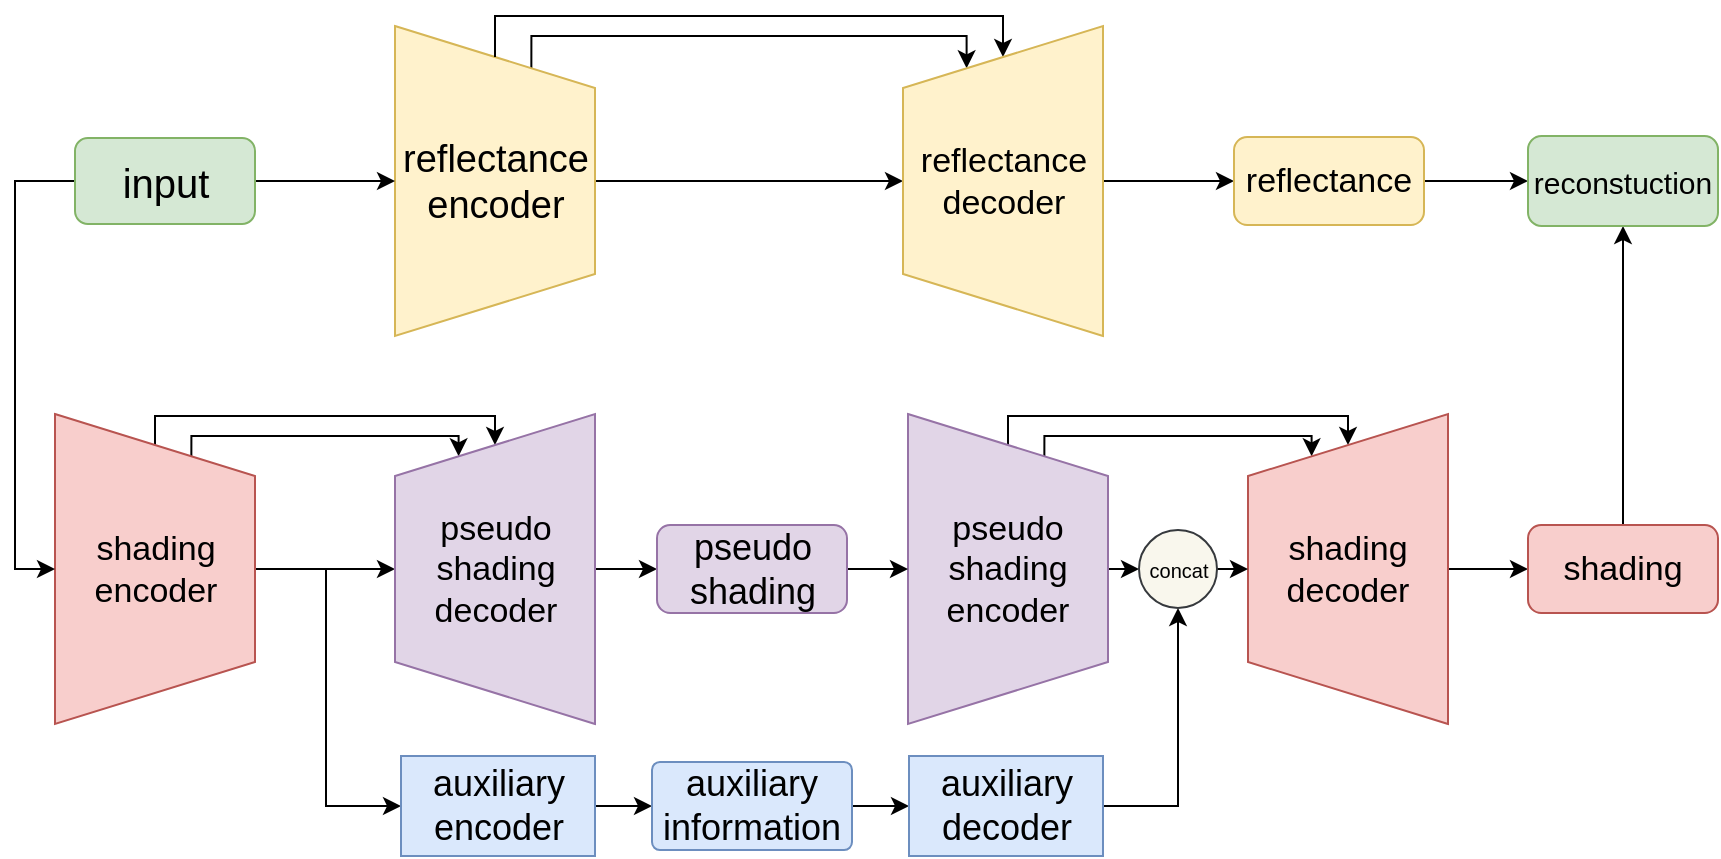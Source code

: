 <mxfile version="10.9.8" type="github"><diagram id="Y-kMSOKjW8Po2TOWRjTv" name="Page-1"><mxGraphModel dx="920" dy="454" grid="1" gridSize="10" guides="1" tooltips="1" connect="1" arrows="1" fold="1" page="1" pageScale="1" pageWidth="827" pageHeight="1169" math="0" shadow="0"><root><mxCell id="0"/><mxCell id="1" parent="0"/><mxCell id="Raz9EJKGNdeqzdveHmFa-4" style="edgeStyle=orthogonalEdgeStyle;rounded=0;orthogonalLoop=1;jettySize=auto;html=1;exitX=0.5;exitY=0;exitDx=0;exitDy=0;entryX=0.5;entryY=0;entryDx=0;entryDy=0;" parent="1" source="Raz9EJKGNdeqzdveHmFa-2" target="Raz9EJKGNdeqzdveHmFa-3" edge="1"><mxGeometry relative="1" as="geometry"/></mxCell><mxCell id="N_RV5JD7PrWw9uy53bvZ-52" style="edgeStyle=orthogonalEdgeStyle;rounded=0;orthogonalLoop=1;jettySize=auto;html=1;exitX=0;exitY=0.25;exitDx=0;exitDy=0;entryX=1;entryY=0.25;entryDx=0;entryDy=0;strokeColor=#000000;fontColor=#FF3399;" edge="1" parent="1" source="Raz9EJKGNdeqzdveHmFa-2" target="Raz9EJKGNdeqzdveHmFa-3"><mxGeometry relative="1" as="geometry"><Array as="points"><mxPoint x="269" y="240"/><mxPoint x="486" y="240"/></Array></mxGeometry></mxCell><mxCell id="Raz9EJKGNdeqzdveHmFa-2" value="&lt;font style=&quot;font-size: 19px&quot;&gt;reflectance&lt;br&gt;encoder&lt;/font&gt;" style="shape=trapezoid;perimeter=trapezoidPerimeter;whiteSpace=wrap;html=1;rotation=0;direction=south;fillColor=#fff2cc;strokeColor=#d6b656;" parent="1" vertex="1"><mxGeometry x="200.5" y="235" width="100" height="155" as="geometry"/></mxCell><mxCell id="Raz9EJKGNdeqzdveHmFa-19" style="edgeStyle=orthogonalEdgeStyle;rounded=0;orthogonalLoop=1;jettySize=auto;html=1;exitX=0.5;exitY=1;exitDx=0;exitDy=0;entryX=0;entryY=0.5;entryDx=0;entryDy=0;" parent="1" source="Raz9EJKGNdeqzdveHmFa-3" target="Raz9EJKGNdeqzdveHmFa-17" edge="1"><mxGeometry relative="1" as="geometry"/></mxCell><mxCell id="N_RV5JD7PrWw9uy53bvZ-54" style="edgeStyle=orthogonalEdgeStyle;rounded=0;orthogonalLoop=1;jettySize=auto;html=1;strokeColor=#000000;fontColor=#FF3399;entryX=1;entryY=0.5;entryDx=0;entryDy=0;exitX=0;exitY=0.5;exitDx=0;exitDy=0;" edge="1" parent="1" source="Raz9EJKGNdeqzdveHmFa-2" target="Raz9EJKGNdeqzdveHmFa-3"><mxGeometry relative="1" as="geometry"><mxPoint x="251" y="240" as="sourcePoint"/><Array as="points"><mxPoint x="250" y="230"/><mxPoint x="505" y="230"/></Array></mxGeometry></mxCell><mxCell id="Raz9EJKGNdeqzdveHmFa-3" value="&lt;font style=&quot;font-size: 17px&quot;&gt;reflectance&lt;br&gt;decoder&lt;/font&gt;" style="shape=trapezoid;perimeter=trapezoidPerimeter;whiteSpace=wrap;html=1;rotation=0;direction=north;fillColor=#fff2cc;strokeColor=#d6b656;" parent="1" vertex="1"><mxGeometry x="454.5" y="235" width="100" height="155" as="geometry"/></mxCell><mxCell id="Raz9EJKGNdeqzdveHmFa-7" style="edgeStyle=orthogonalEdgeStyle;rounded=0;orthogonalLoop=1;jettySize=auto;html=1;exitX=0.5;exitY=0;exitDx=0;exitDy=0;entryX=0.5;entryY=0;entryDx=0;entryDy=0;horizontal=1;" parent="1" source="Raz9EJKGNdeqzdveHmFa-5" target="Raz9EJKGNdeqzdveHmFa-6" edge="1"><mxGeometry relative="1" as="geometry"/></mxCell><mxCell id="N_RV5JD7PrWw9uy53bvZ-1" style="edgeStyle=orthogonalEdgeStyle;rounded=0;orthogonalLoop=1;jettySize=auto;html=1;exitX=0;exitY=0.25;exitDx=0;exitDy=0;entryX=1;entryY=0.25;entryDx=0;entryDy=0;strokeColor=#000000;" edge="1" parent="1" source="Raz9EJKGNdeqzdveHmFa-5" target="Raz9EJKGNdeqzdveHmFa-6"><mxGeometry relative="1" as="geometry"><Array as="points"><mxPoint x="99" y="440"/><mxPoint x="232" y="440"/></Array></mxGeometry></mxCell><mxCell id="N_RV5JD7PrWw9uy53bvZ-2" style="edgeStyle=orthogonalEdgeStyle;rounded=0;orthogonalLoop=1;jettySize=auto;html=1;exitX=0;exitY=0.5;exitDx=0;exitDy=0;entryX=1;entryY=0.5;entryDx=0;entryDy=0;strokeColor=#000000;" edge="1" parent="1" source="Raz9EJKGNdeqzdveHmFa-5" target="Raz9EJKGNdeqzdveHmFa-6"><mxGeometry relative="1" as="geometry"><Array as="points"><mxPoint x="80" y="430"/><mxPoint x="250" y="430"/></Array></mxGeometry></mxCell><mxCell id="N_RV5JD7PrWw9uy53bvZ-7" style="edgeStyle=orthogonalEdgeStyle;rounded=0;orthogonalLoop=1;jettySize=auto;html=1;entryX=0;entryY=0.5;entryDx=0;entryDy=0;strokeColor=#000000;fontColor=#FF3399;verticalAlign=middle;" edge="1" parent="1" target="N_RV5JD7PrWw9uy53bvZ-4"><mxGeometry relative="1" as="geometry"><mxPoint x="166" y="507" as="sourcePoint"/><Array as="points"><mxPoint x="166" y="625"/></Array></mxGeometry></mxCell><mxCell id="Raz9EJKGNdeqzdveHmFa-5" value="&lt;font style=&quot;font-size: 17px&quot;&gt;shading&lt;br&gt;encoder&lt;/font&gt;" style="shape=trapezoid;perimeter=trapezoidPerimeter;whiteSpace=wrap;html=1;rotation=0;direction=south;fillColor=#f8cecc;strokeColor=#b85450;" parent="1" vertex="1"><mxGeometry x="30.5" y="429" width="100" height="155" as="geometry"/></mxCell><mxCell id="Raz9EJKGNdeqzdveHmFa-21" style="edgeStyle=orthogonalEdgeStyle;rounded=0;orthogonalLoop=1;jettySize=auto;html=1;exitX=0.5;exitY=1;exitDx=0;exitDy=0;entryX=0;entryY=0.5;entryDx=0;entryDy=0;" parent="1" source="Raz9EJKGNdeqzdveHmFa-6" target="Raz9EJKGNdeqzdveHmFa-20" edge="1"><mxGeometry relative="1" as="geometry"/></mxCell><mxCell id="Raz9EJKGNdeqzdveHmFa-6" value="&lt;font style=&quot;font-size: 17px&quot;&gt;pseudo&lt;br&gt;shading&lt;br&gt;decoder&lt;/font&gt;" style="shape=trapezoid;perimeter=trapezoidPerimeter;whiteSpace=wrap;html=1;rotation=0;direction=north;fillColor=#e1d5e7;strokeColor=#9673a6;" parent="1" vertex="1"><mxGeometry x="200.5" y="429" width="100" height="155" as="geometry"/></mxCell><mxCell id="N_RV5JD7PrWw9uy53bvZ-22" style="edgeStyle=orthogonalEdgeStyle;rounded=0;orthogonalLoop=1;jettySize=auto;html=1;exitX=0.5;exitY=0;exitDx=0;exitDy=0;entryX=0;entryY=0.5;entryDx=0;entryDy=0;strokeColor=#000000;fontColor=#FF3399;" edge="1" parent="1" source="Raz9EJKGNdeqzdveHmFa-8" target="N_RV5JD7PrWw9uy53bvZ-15"><mxGeometry relative="1" as="geometry"/></mxCell><mxCell id="N_RV5JD7PrWw9uy53bvZ-26" style="edgeStyle=orthogonalEdgeStyle;rounded=0;orthogonalLoop=1;jettySize=auto;html=1;exitX=0;exitY=0.25;exitDx=0;exitDy=0;entryX=1;entryY=0.25;entryDx=0;entryDy=0;strokeColor=#000000;fontColor=#FF3399;" edge="1" parent="1" source="Raz9EJKGNdeqzdveHmFa-8" target="Raz9EJKGNdeqzdveHmFa-10"><mxGeometry relative="1" as="geometry"><Array as="points"><mxPoint x="525" y="440"/><mxPoint x="659" y="440"/></Array></mxGeometry></mxCell><mxCell id="N_RV5JD7PrWw9uy53bvZ-28" style="edgeStyle=orthogonalEdgeStyle;rounded=0;orthogonalLoop=1;jettySize=auto;html=1;exitX=0;exitY=0.5;exitDx=0;exitDy=0;entryX=1;entryY=0.5;entryDx=0;entryDy=0;strokeColor=#000000;fontColor=#FF3399;" edge="1" parent="1" source="Raz9EJKGNdeqzdveHmFa-8" target="Raz9EJKGNdeqzdveHmFa-10"><mxGeometry relative="1" as="geometry"><Array as="points"><mxPoint x="507" y="430"/><mxPoint x="677" y="430"/></Array></mxGeometry></mxCell><mxCell id="Raz9EJKGNdeqzdveHmFa-8" value="&lt;font style=&quot;font-size: 17px&quot;&gt;pseudo&lt;br&gt;shading&lt;br&gt;encoder&lt;/font&gt;" style="shape=trapezoid;perimeter=trapezoidPerimeter;whiteSpace=wrap;html=1;rotation=0;direction=south;fillColor=#e1d5e7;strokeColor=#9673a6;" parent="1" vertex="1"><mxGeometry x="457" y="429" width="100" height="155" as="geometry"/></mxCell><mxCell id="Raz9EJKGNdeqzdveHmFa-24" style="edgeStyle=orthogonalEdgeStyle;rounded=0;orthogonalLoop=1;jettySize=auto;html=1;exitX=0.5;exitY=1;exitDx=0;exitDy=0;entryX=0;entryY=0.5;entryDx=0;entryDy=0;" parent="1" source="Raz9EJKGNdeqzdveHmFa-10" target="Raz9EJKGNdeqzdveHmFa-23" edge="1"><mxGeometry relative="1" as="geometry"/></mxCell><mxCell id="Raz9EJKGNdeqzdveHmFa-10" value="&lt;font style=&quot;font-size: 17px&quot;&gt;shading&lt;br&gt;decoder&lt;/font&gt;" style="shape=trapezoid;perimeter=trapezoidPerimeter;whiteSpace=wrap;html=1;rotation=0;direction=north;fillColor=#f8cecc;strokeColor=#b85450;" parent="1" vertex="1"><mxGeometry x="627" y="429" width="100" height="155" as="geometry"/></mxCell><mxCell id="Raz9EJKGNdeqzdveHmFa-15" style="edgeStyle=orthogonalEdgeStyle;rounded=0;orthogonalLoop=1;jettySize=auto;html=1;exitX=0;exitY=0.5;exitDx=0;exitDy=0;entryX=0.5;entryY=1;entryDx=0;entryDy=0;" parent="1" source="Raz9EJKGNdeqzdveHmFa-12" target="Raz9EJKGNdeqzdveHmFa-5" edge="1"><mxGeometry relative="1" as="geometry"/></mxCell><mxCell id="Raz9EJKGNdeqzdveHmFa-16" style="edgeStyle=orthogonalEdgeStyle;rounded=0;orthogonalLoop=1;jettySize=auto;html=1;exitX=1;exitY=0.5;exitDx=0;exitDy=0;entryX=0.5;entryY=1;entryDx=0;entryDy=0;" parent="1" source="Raz9EJKGNdeqzdveHmFa-12" target="Raz9EJKGNdeqzdveHmFa-2" edge="1"><mxGeometry relative="1" as="geometry"/></mxCell><mxCell id="Raz9EJKGNdeqzdveHmFa-12" value="&lt;font style=&quot;font-size: 20px&quot;&gt;input&lt;/font&gt;" style="rounded=1;whiteSpace=wrap;html=1;fillColor=#d5e8d4;strokeColor=#82b366;" parent="1" vertex="1"><mxGeometry x="40.5" y="291" width="90" height="43" as="geometry"/></mxCell><mxCell id="N_RV5JD7PrWw9uy53bvZ-48" style="edgeStyle=orthogonalEdgeStyle;rounded=0;orthogonalLoop=1;jettySize=auto;html=1;exitX=1;exitY=0.5;exitDx=0;exitDy=0;strokeColor=#000000;fontColor=#FF3399;entryX=0;entryY=0.5;entryDx=0;entryDy=0;" edge="1" parent="1" source="Raz9EJKGNdeqzdveHmFa-17" target="N_RV5JD7PrWw9uy53bvZ-43"><mxGeometry relative="1" as="geometry"><mxPoint x="707" y="312.524" as="targetPoint"/></mxGeometry></mxCell><mxCell id="Raz9EJKGNdeqzdveHmFa-17" value="&lt;font style=&quot;font-size: 17px&quot;&gt;reflectance&lt;/font&gt;" style="rounded=1;whiteSpace=wrap;html=1;fillColor=#fff2cc;strokeColor=#d6b656;" parent="1" vertex="1"><mxGeometry x="620" y="290.5" width="95" height="44" as="geometry"/></mxCell><mxCell id="N_RV5JD7PrWw9uy53bvZ-51" style="edgeStyle=orthogonalEdgeStyle;rounded=0;orthogonalLoop=1;jettySize=auto;html=1;exitX=1;exitY=0.5;exitDx=0;exitDy=0;entryX=0.5;entryY=1;entryDx=0;entryDy=0;strokeColor=#000000;fontColor=#FF3399;" edge="1" parent="1" source="Raz9EJKGNdeqzdveHmFa-20" target="Raz9EJKGNdeqzdveHmFa-8"><mxGeometry relative="1" as="geometry"/></mxCell><mxCell id="Raz9EJKGNdeqzdveHmFa-20" value="&lt;font style=&quot;font-size: 18px&quot;&gt;pseudo&lt;br&gt;shading&lt;/font&gt;" style="rounded=1;whiteSpace=wrap;html=1;fillColor=#e1d5e7;strokeColor=#9673a6;" parent="1" vertex="1"><mxGeometry x="331.5" y="484.5" width="95" height="44" as="geometry"/></mxCell><mxCell id="N_RV5JD7PrWw9uy53bvZ-45" style="edgeStyle=orthogonalEdgeStyle;rounded=0;orthogonalLoop=1;jettySize=auto;html=1;exitX=0.5;exitY=0;exitDx=0;exitDy=0;entryX=0.5;entryY=1;entryDx=0;entryDy=0;strokeColor=#000000;fontColor=#FF3399;" edge="1" parent="1" source="Raz9EJKGNdeqzdveHmFa-23" target="N_RV5JD7PrWw9uy53bvZ-43"><mxGeometry relative="1" as="geometry"/></mxCell><mxCell id="Raz9EJKGNdeqzdveHmFa-23" value="&lt;font style=&quot;font-size: 17px&quot;&gt;shading&lt;/font&gt;" style="rounded=1;whiteSpace=wrap;html=1;fillColor=#f8cecc;strokeColor=#b85450;" parent="1" vertex="1"><mxGeometry x="767" y="484.5" width="95" height="44" as="geometry"/></mxCell><mxCell id="N_RV5JD7PrWw9uy53bvZ-11" style="edgeStyle=orthogonalEdgeStyle;rounded=0;orthogonalLoop=1;jettySize=auto;html=1;exitX=1;exitY=0.5;exitDx=0;exitDy=0;entryX=0;entryY=0.5;entryDx=0;entryDy=0;strokeColor=#000000;fontColor=#FF3399;" edge="1" parent="1" source="N_RV5JD7PrWw9uy53bvZ-4" target="N_RV5JD7PrWw9uy53bvZ-10"><mxGeometry relative="1" as="geometry"/></mxCell><mxCell id="N_RV5JD7PrWw9uy53bvZ-4" value="&lt;font style=&quot;font-size: 18px&quot;&gt;auxiliary&lt;br&gt;encoder&lt;/font&gt;" style="rounded=0;whiteSpace=wrap;html=1;fillColor=#dae8fc;strokeColor=#6c8ebf;" vertex="1" parent="1"><mxGeometry x="203.5" y="600" width="97" height="50" as="geometry"/></mxCell><mxCell id="N_RV5JD7PrWw9uy53bvZ-13" style="edgeStyle=orthogonalEdgeStyle;rounded=0;orthogonalLoop=1;jettySize=auto;html=1;exitX=1;exitY=0.5;exitDx=0;exitDy=0;entryX=0;entryY=0.5;entryDx=0;entryDy=0;strokeColor=#000000;fontColor=#FF3399;" edge="1" parent="1" source="N_RV5JD7PrWw9uy53bvZ-10" target="N_RV5JD7PrWw9uy53bvZ-12"><mxGeometry relative="1" as="geometry"/></mxCell><mxCell id="N_RV5JD7PrWw9uy53bvZ-10" value="&lt;span style=&quot;font-size: 18px&quot;&gt;auxiliary&lt;br&gt;information&lt;br&gt;&lt;/span&gt;" style="rounded=1;whiteSpace=wrap;html=1;fillColor=#dae8fc;strokeColor=#6c8ebf;arcSize=9;" vertex="1" parent="1"><mxGeometry x="329" y="603" width="100" height="44" as="geometry"/></mxCell><mxCell id="N_RV5JD7PrWw9uy53bvZ-20" style="edgeStyle=orthogonalEdgeStyle;rounded=0;orthogonalLoop=1;jettySize=auto;html=1;exitX=1;exitY=0.5;exitDx=0;exitDy=0;entryX=0.5;entryY=1;entryDx=0;entryDy=0;strokeColor=#000000;fontColor=#FF3399;" edge="1" parent="1" source="N_RV5JD7PrWw9uy53bvZ-12" target="N_RV5JD7PrWw9uy53bvZ-15"><mxGeometry relative="1" as="geometry"/></mxCell><mxCell id="N_RV5JD7PrWw9uy53bvZ-12" value="&lt;font style=&quot;font-size: 18px&quot;&gt;auxiliary&lt;br&gt;decoder&lt;/font&gt;" style="rounded=0;whiteSpace=wrap;html=1;fillColor=#dae8fc;strokeColor=#6c8ebf;" vertex="1" parent="1"><mxGeometry x="457.5" y="600" width="97" height="50" as="geometry"/></mxCell><mxCell id="N_RV5JD7PrWw9uy53bvZ-23" style="edgeStyle=orthogonalEdgeStyle;rounded=0;orthogonalLoop=1;jettySize=auto;html=1;exitX=1;exitY=0.5;exitDx=0;exitDy=0;entryX=0.5;entryY=0;entryDx=0;entryDy=0;strokeColor=#000000;fontColor=#FF3399;" edge="1" parent="1" source="N_RV5JD7PrWw9uy53bvZ-15" target="Raz9EJKGNdeqzdveHmFa-10"><mxGeometry relative="1" as="geometry"/></mxCell><mxCell id="N_RV5JD7PrWw9uy53bvZ-15" value="&lt;font color=&quot;#000000&quot; style=&quot;font-size: 10px&quot;&gt;concat&lt;/font&gt;" style="ellipse;whiteSpace=wrap;html=1;aspect=fixed;fillColor=#f9f7ed;strokeColor=#36393d;" vertex="1" parent="1"><mxGeometry x="572.5" y="487" width="39" height="39" as="geometry"/></mxCell><mxCell id="N_RV5JD7PrWw9uy53bvZ-43" value="&lt;span style=&quot;font-size: 15px&quot;&gt;reconstuction&lt;/span&gt;" style="rounded=1;whiteSpace=wrap;html=1;fillColor=#d5e8d4;strokeColor=#82b366;" vertex="1" parent="1"><mxGeometry x="767" y="290" width="95" height="45" as="geometry"/></mxCell></root></mxGraphModel></diagram></mxfile>
